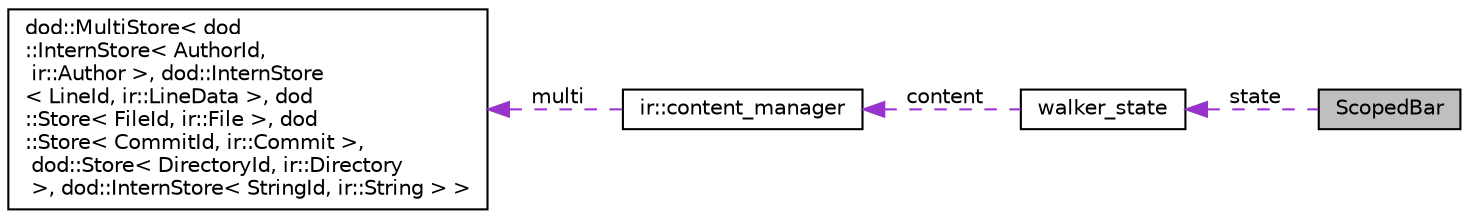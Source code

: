 digraph "ScopedBar"
{
 // LATEX_PDF_SIZE
  edge [fontname="Helvetica",fontsize="10",labelfontname="Helvetica",labelfontsize="10"];
  node [fontname="Helvetica",fontsize="10",shape=record];
  rankdir="LR";
  Node1 [label="ScopedBar",height=0.2,width=0.4,color="black", fillcolor="grey75", style="filled", fontcolor="black",tooltip=" "];
  Node2 -> Node1 [dir="back",color="darkorchid3",fontsize="10",style="dashed",label=" state" ,fontname="Helvetica"];
  Node2 [label="walker_state",height=0.2,width=0.4,color="black", fillcolor="white", style="filled",URL="$structwalker__state.html",tooltip="Mutable state passed around walker configurations."];
  Node3 -> Node2 [dir="back",color="darkorchid3",fontsize="10",style="dashed",label=" content" ,fontname="Helvetica"];
  Node3 [label="ir::content_manager",height=0.2,width=0.4,color="black", fillcolor="white", style="filled",URL="$structir_1_1content__manager.html",tooltip="Main store for repository analysis."];
  Node4 -> Node3 [dir="back",color="darkorchid3",fontsize="10",style="dashed",label=" multi" ,fontname="Helvetica"];
  Node4 [label="dod::MultiStore\< dod\l::InternStore\< AuthorId,\l ir::Author \>, dod::InternStore\l\< LineId, ir::LineData \>, dod\l::Store\< FileId, ir::File \>, dod\l::Store\< CommitId, ir::Commit \>,\l dod::Store\< DirectoryId, ir::Directory\l \>, dod::InternStore\< StringId, ir::String \> \>",height=0.2,width=0.4,color="black", fillcolor="white", style="filled",URL="$structdod_1_1_multi_store.html",tooltip=" "];
}
